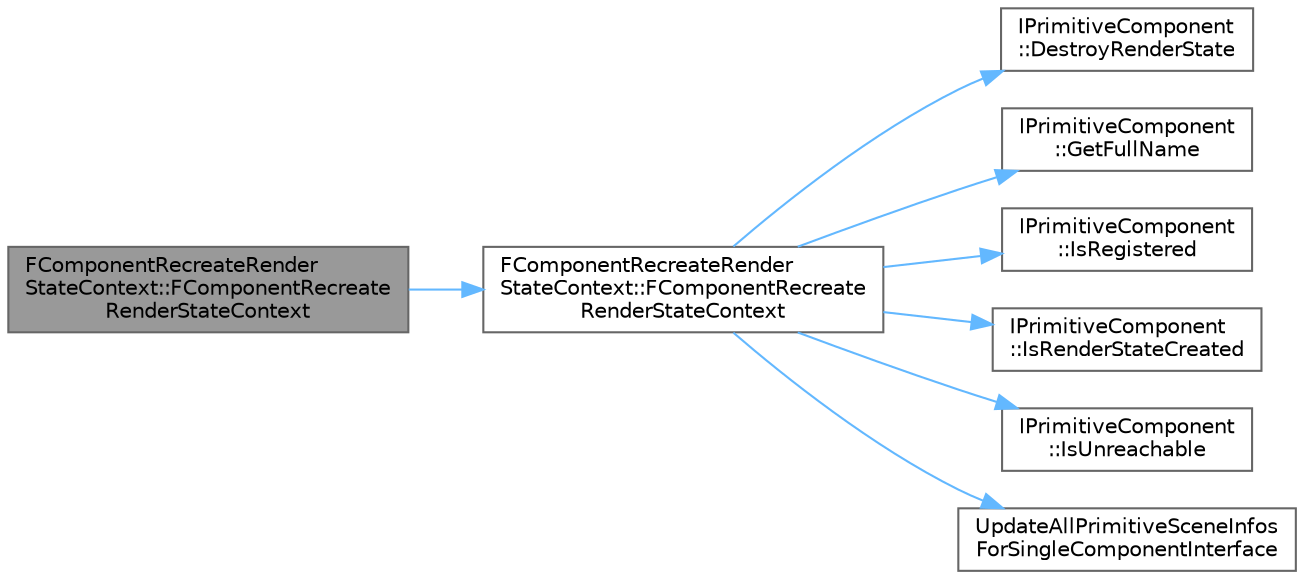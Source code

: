 digraph "FComponentRecreateRenderStateContext::FComponentRecreateRenderStateContext"
{
 // INTERACTIVE_SVG=YES
 // LATEX_PDF_SIZE
  bgcolor="transparent";
  edge [fontname=Helvetica,fontsize=10,labelfontname=Helvetica,labelfontsize=10];
  node [fontname=Helvetica,fontsize=10,shape=box,height=0.2,width=0.4];
  rankdir="LR";
  Node1 [id="Node000001",label="FComponentRecreateRender\lStateContext::FComponentRecreate\lRenderStateContext",height=0.2,width=0.4,color="gray40", fillcolor="grey60", style="filled", fontcolor="black",tooltip=" "];
  Node1 -> Node2 [id="edge1_Node000001_Node000002",color="steelblue1",style="solid",tooltip=" "];
  Node2 [id="Node000002",label="FComponentRecreateRender\lStateContext::FComponentRecreate\lRenderStateContext",height=0.2,width=0.4,color="grey40", fillcolor="white", style="filled",URL="$d6/d3d/classFComponentRecreateRenderStateContext.html#a4315493f2e81463bd730eab680696f3c",tooltip=" "];
  Node2 -> Node3 [id="edge2_Node000002_Node000003",color="steelblue1",style="solid",tooltip=" "];
  Node3 [id="Node000003",label="IPrimitiveComponent\l::DestroyRenderState",height=0.2,width=0.4,color="grey40", fillcolor="white", style="filled",URL="$de/df3/classIPrimitiveComponent.html#ac250f51f224daca269dd394648ecc9ec",tooltip=" "];
  Node2 -> Node4 [id="edge3_Node000002_Node000004",color="steelblue1",style="solid",tooltip=" "];
  Node4 [id="Node000004",label="IPrimitiveComponent\l::GetFullName",height=0.2,width=0.4,color="grey40", fillcolor="white", style="filled",URL="$de/df3/classIPrimitiveComponent.html#a2b79f09dbfb5c79f5f31f691f8255ae9",tooltip=" "];
  Node2 -> Node5 [id="edge4_Node000002_Node000005",color="steelblue1",style="solid",tooltip=" "];
  Node5 [id="Node000005",label="IPrimitiveComponent\l::IsRegistered",height=0.2,width=0.4,color="grey40", fillcolor="white", style="filled",URL="$de/df3/classIPrimitiveComponent.html#a5535288264959d5338f671a216e8b1af",tooltip=" "];
  Node2 -> Node6 [id="edge5_Node000002_Node000006",color="steelblue1",style="solid",tooltip=" "];
  Node6 [id="Node000006",label="IPrimitiveComponent\l::IsRenderStateCreated",height=0.2,width=0.4,color="grey40", fillcolor="white", style="filled",URL="$de/df3/classIPrimitiveComponent.html#aee5331b82459d430f604a5dbd1ac0833",tooltip=" "];
  Node2 -> Node7 [id="edge6_Node000002_Node000007",color="steelblue1",style="solid",tooltip=" "];
  Node7 [id="Node000007",label="IPrimitiveComponent\l::IsUnreachable",height=0.2,width=0.4,color="grey40", fillcolor="white", style="filled",URL="$de/df3/classIPrimitiveComponent.html#a431a4666d7c09300b80a33d5010e77eb",tooltip=" "];
  Node2 -> Node8 [id="edge7_Node000002_Node000008",color="steelblue1",style="solid",tooltip=" "];
  Node8 [id="Node000008",label="UpdateAllPrimitiveSceneInfos\lForSingleComponentInterface",height=0.2,width=0.4,color="grey40", fillcolor="white", style="filled",URL="$da/db1/ActorComponent_8h.html#a89be32edb21b2b277c72c300183faf21",tooltip=" "];
}
